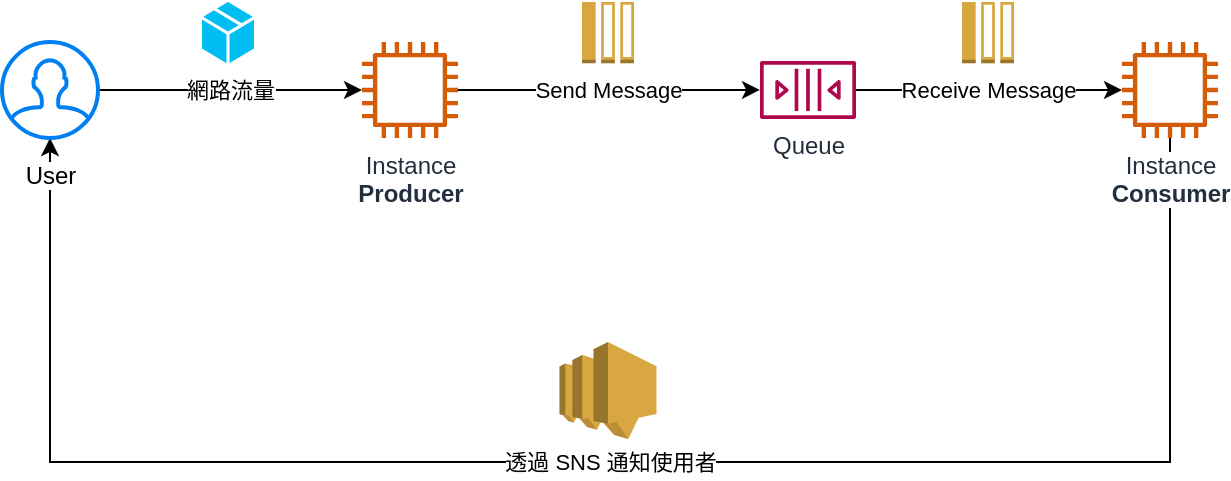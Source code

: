 <mxfile version="20.2.3" type="device"><diagram id="Ht1M8jgEwFfnCIfOTk4-" name="Page-1"><mxGraphModel dx="782" dy="521" grid="1" gridSize="10" guides="1" tooltips="1" connect="1" arrows="1" fold="1" page="1" pageScale="1" pageWidth="1169" pageHeight="827" math="0" shadow="0"><root><mxCell id="0"/><mxCell id="1" parent="0"/><mxCell id="OtBX4fsYCWa9UfpBvkjz-6" value="網路流量" style="edgeStyle=orthogonalEdgeStyle;rounded=0;orthogonalLoop=1;jettySize=auto;html=1;" parent="1" source="zavodJe4d6280W2gBHCW-1" target="OtBX4fsYCWa9UfpBvkjz-1" edge="1"><mxGeometry relative="1" as="geometry"/></mxCell><mxCell id="OtBX4fsYCWa9UfpBvkjz-8" value="Send Message" style="edgeStyle=orthogonalEdgeStyle;rounded=0;orthogonalLoop=1;jettySize=auto;html=1;" parent="1" source="OtBX4fsYCWa9UfpBvkjz-1" target="OtBX4fsYCWa9UfpBvkjz-5" edge="1"><mxGeometry relative="1" as="geometry"/></mxCell><mxCell id="OtBX4fsYCWa9UfpBvkjz-1" value="Instance&lt;br&gt;&lt;b&gt;Producer&lt;/b&gt;" style="sketch=0;outlineConnect=0;fontColor=#232F3E;gradientColor=none;fillColor=#D45B07;strokeColor=none;dashed=0;verticalLabelPosition=bottom;verticalAlign=top;align=center;html=1;fontSize=12;fontStyle=0;aspect=fixed;pointerEvents=1;shape=mxgraph.aws4.instance2;" parent="1" vertex="1"><mxGeometry x="240" y="130" width="48" height="48" as="geometry"/></mxCell><mxCell id="OtBX4fsYCWa9UfpBvkjz-2" value="" style="verticalLabelPosition=bottom;html=1;verticalAlign=top;align=center;strokeColor=none;fillColor=#00BEF2;shape=mxgraph.azure.cloud_service_package_file;aspect=fixed;" parent="1" vertex="1"><mxGeometry x="160" y="110" width="26" height="30.58" as="geometry"/></mxCell><mxCell id="OtBX4fsYCWa9UfpBvkjz-15" value="透過 SNS 通知使用者" style="edgeStyle=orthogonalEdgeStyle;rounded=0;orthogonalLoop=1;jettySize=auto;html=1;" parent="1" source="OtBX4fsYCWa9UfpBvkjz-4" target="zavodJe4d6280W2gBHCW-1" edge="1"><mxGeometry relative="1" as="geometry"><Array as="points"><mxPoint x="644" y="340"/><mxPoint x="84" y="340"/></Array></mxGeometry></mxCell><mxCell id="OtBX4fsYCWa9UfpBvkjz-4" value="&lt;span style=&quot;background-color: rgb(255, 255, 255);&quot;&gt;Instance&lt;br&gt;&lt;b&gt;Consumer&lt;/b&gt;&lt;/span&gt;" style="sketch=0;outlineConnect=0;fontColor=#232F3E;gradientColor=none;fillColor=#D45B07;strokeColor=none;dashed=0;verticalLabelPosition=bottom;verticalAlign=top;align=center;html=1;fontSize=12;fontStyle=0;aspect=fixed;pointerEvents=1;shape=mxgraph.aws4.instance2;" parent="1" vertex="1"><mxGeometry x="620" y="130" width="48" height="48" as="geometry"/></mxCell><mxCell id="OtBX4fsYCWa9UfpBvkjz-13" value="Receive Message" style="edgeStyle=orthogonalEdgeStyle;rounded=0;orthogonalLoop=1;jettySize=auto;html=1;" parent="1" source="OtBX4fsYCWa9UfpBvkjz-5" target="OtBX4fsYCWa9UfpBvkjz-4" edge="1"><mxGeometry relative="1" as="geometry"/></mxCell><mxCell id="OtBX4fsYCWa9UfpBvkjz-5" value="Queue" style="sketch=0;outlineConnect=0;fontColor=#232F3E;gradientColor=none;fillColor=#B0084D;strokeColor=none;dashed=0;verticalLabelPosition=bottom;verticalAlign=top;align=center;html=1;fontSize=12;fontStyle=0;aspect=fixed;pointerEvents=1;shape=mxgraph.aws4.queue;" parent="1" vertex="1"><mxGeometry x="439" y="139.53" width="48" height="28.94" as="geometry"/></mxCell><mxCell id="OtBX4fsYCWa9UfpBvkjz-9" value="" style="outlineConnect=0;dashed=0;verticalLabelPosition=bottom;verticalAlign=top;align=center;html=1;shape=mxgraph.aws3.message;fillColor=#D9A741;gradientColor=none;aspect=fixed;" parent="1" vertex="1"><mxGeometry x="350" y="110" width="26" height="30.64" as="geometry"/></mxCell><mxCell id="OtBX4fsYCWa9UfpBvkjz-11" value="" style="outlineConnect=0;dashed=0;verticalLabelPosition=bottom;verticalAlign=top;align=center;html=1;shape=mxgraph.aws3.sns;fillColor=#D9A741;gradientColor=none;aspect=fixed;" parent="1" vertex="1"><mxGeometry x="338.75" y="280" width="48.5" height="48.5" as="geometry"/></mxCell><mxCell id="OtBX4fsYCWa9UfpBvkjz-14" value="" style="outlineConnect=0;dashed=0;verticalLabelPosition=bottom;verticalAlign=top;align=center;html=1;shape=mxgraph.aws3.message;fillColor=#D9A741;gradientColor=none;aspect=fixed;" parent="1" vertex="1"><mxGeometry x="540" y="110" width="26" height="30.64" as="geometry"/></mxCell><mxCell id="zavodJe4d6280W2gBHCW-1" value="User" style="html=1;verticalLabelPosition=bottom;align=center;labelBackgroundColor=#ffffff;verticalAlign=top;strokeWidth=2;strokeColor=#0080F0;shadow=0;dashed=0;shape=mxgraph.ios7.icons.user;spacing=7;" parent="1" vertex="1"><mxGeometry x="60" y="130" width="48" height="48" as="geometry"/></mxCell></root></mxGraphModel></diagram></mxfile>